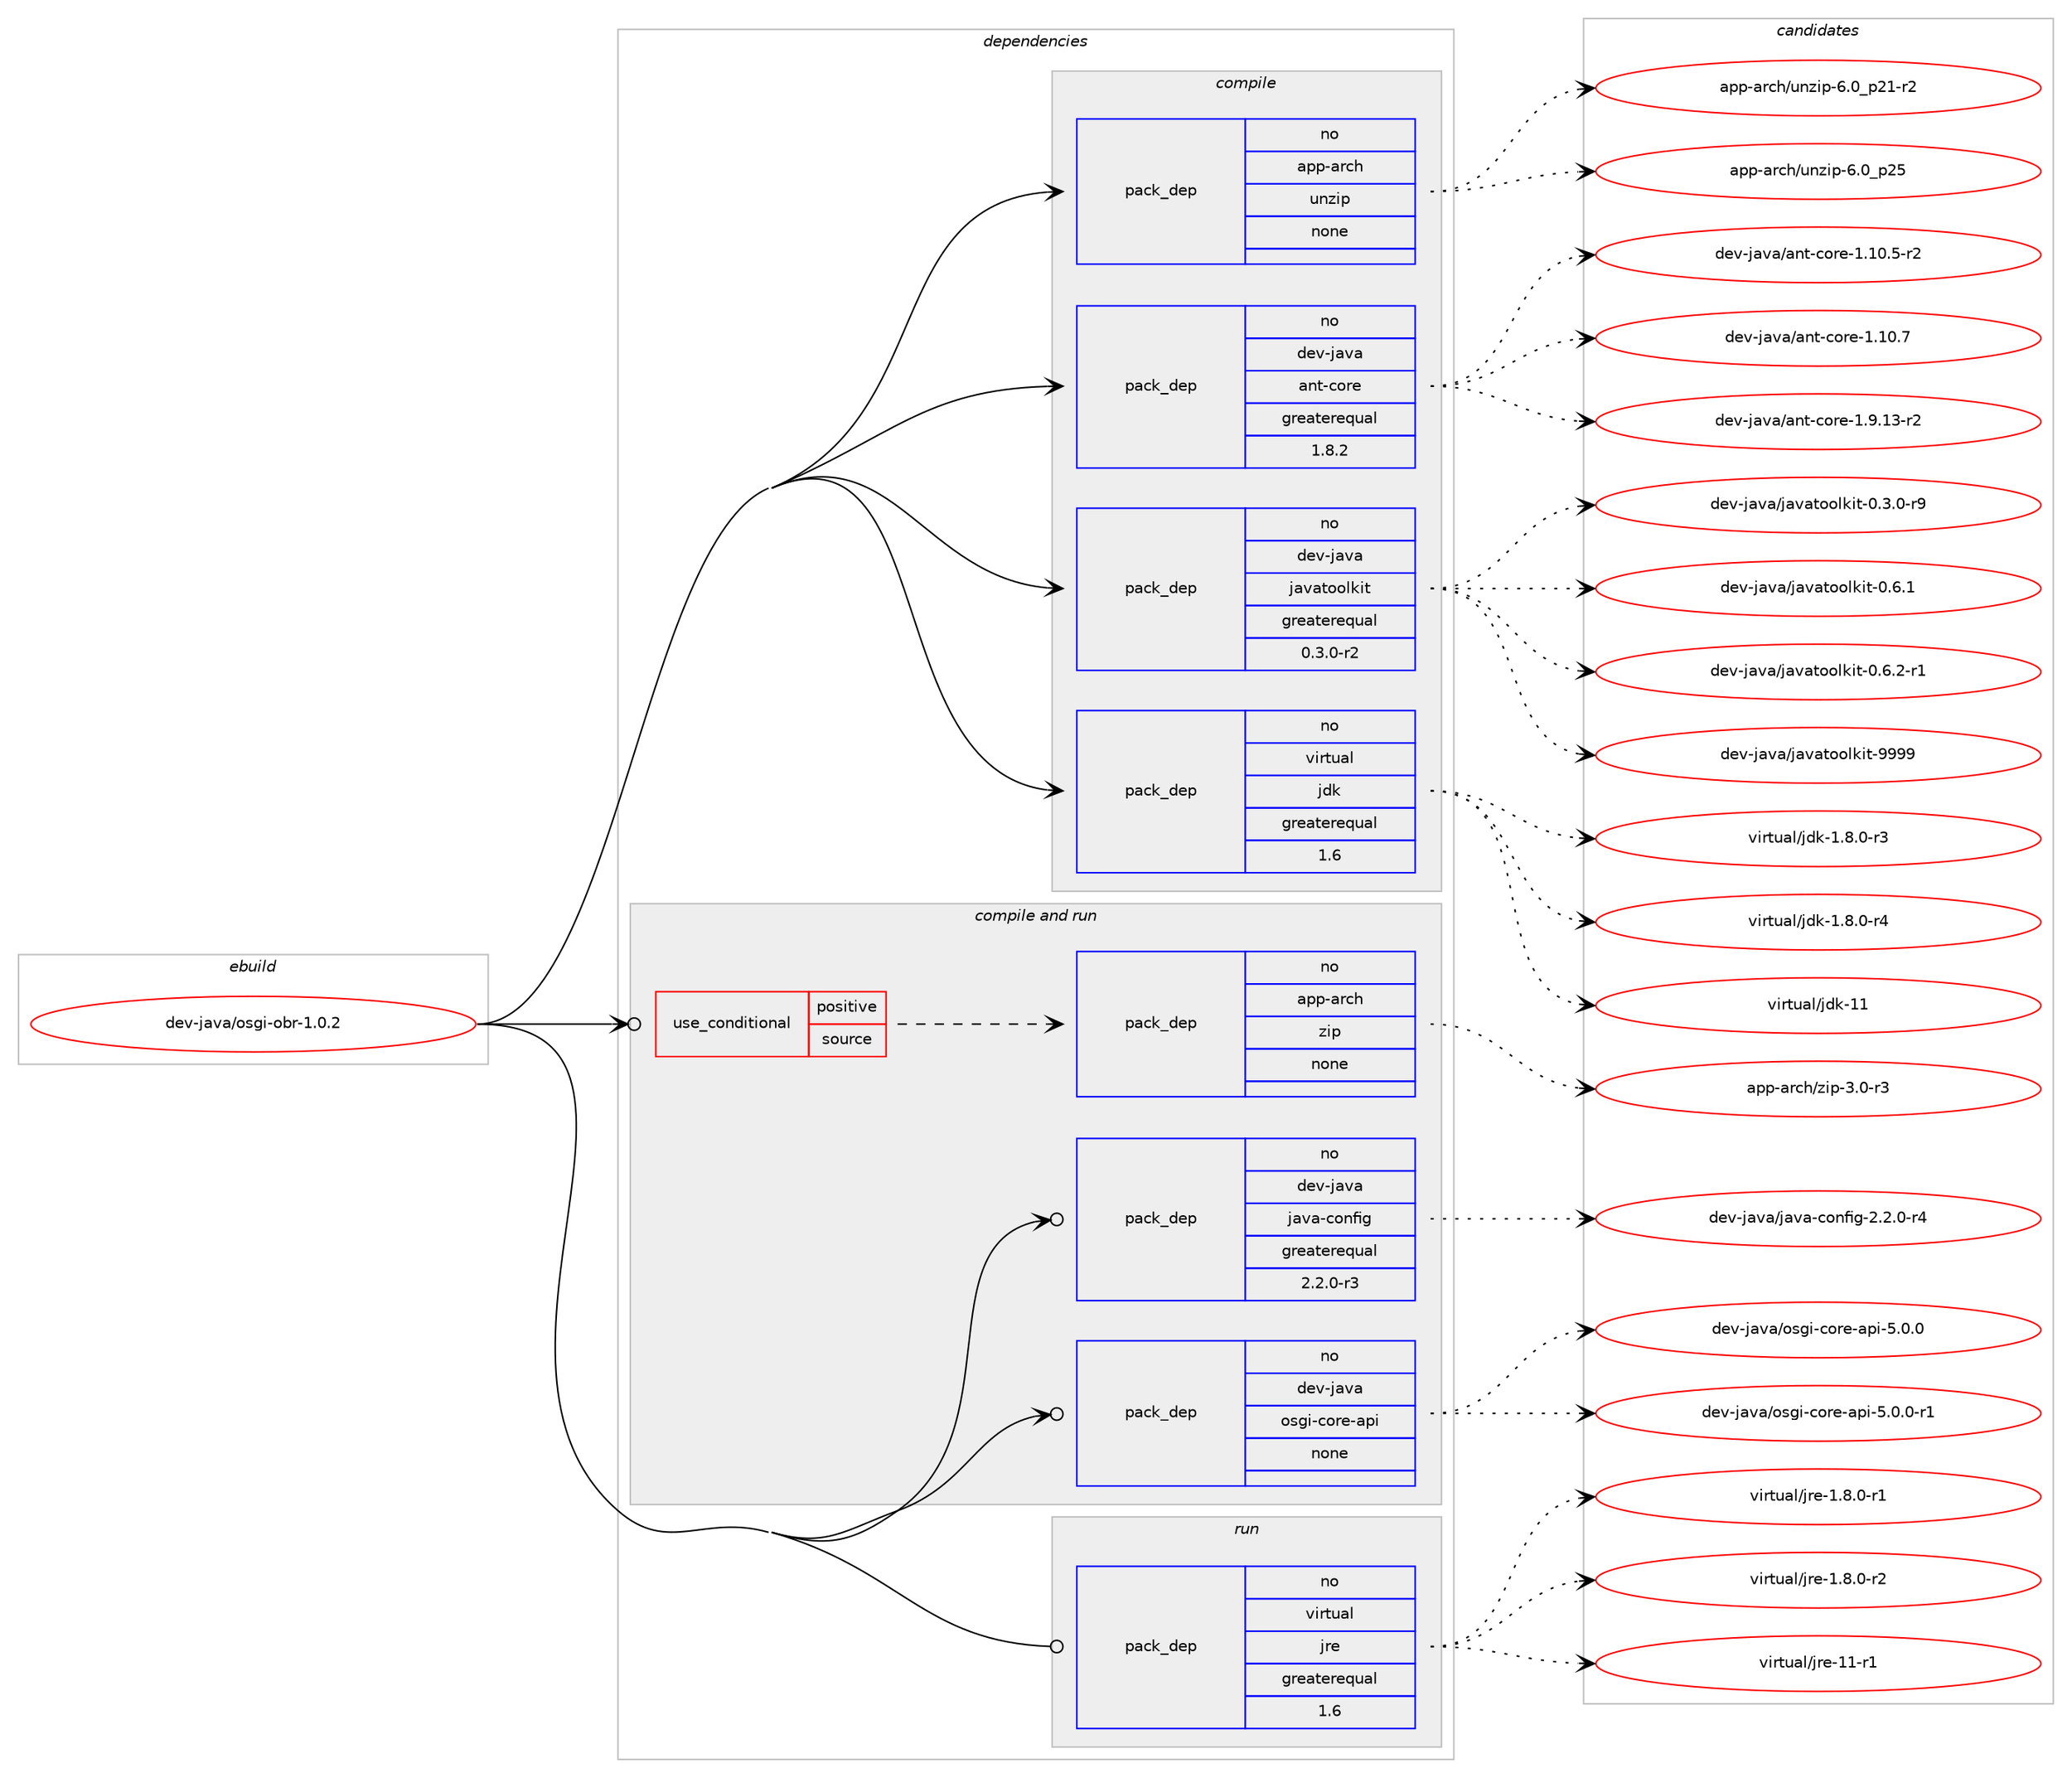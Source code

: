 digraph prolog {

# *************
# Graph options
# *************

newrank=true;
concentrate=true;
compound=true;
graph [rankdir=LR,fontname=Helvetica,fontsize=10,ranksep=1.5];#, ranksep=2.5, nodesep=0.2];
edge  [arrowhead=vee];
node  [fontname=Helvetica,fontsize=10];

# **********
# The ebuild
# **********

subgraph cluster_leftcol {
color=gray;
rank=same;
label=<<i>ebuild</i>>;
id [label="dev-java/osgi-obr-1.0.2", color=red, width=4, href="../dev-java/osgi-obr-1.0.2.svg"];
}

# ****************
# The dependencies
# ****************

subgraph cluster_midcol {
color=gray;
label=<<i>dependencies</i>>;
subgraph cluster_compile {
fillcolor="#eeeeee";
style=filled;
label=<<i>compile</i>>;
subgraph pack415415 {
dependency555947 [label=<<TABLE BORDER="0" CELLBORDER="1" CELLSPACING="0" CELLPADDING="4" WIDTH="220"><TR><TD ROWSPAN="6" CELLPADDING="30">pack_dep</TD></TR><TR><TD WIDTH="110">no</TD></TR><TR><TD>app-arch</TD></TR><TR><TD>unzip</TD></TR><TR><TD>none</TD></TR><TR><TD></TD></TR></TABLE>>, shape=none, color=blue];
}
id:e -> dependency555947:w [weight=20,style="solid",arrowhead="vee"];
subgraph pack415416 {
dependency555948 [label=<<TABLE BORDER="0" CELLBORDER="1" CELLSPACING="0" CELLPADDING="4" WIDTH="220"><TR><TD ROWSPAN="6" CELLPADDING="30">pack_dep</TD></TR><TR><TD WIDTH="110">no</TD></TR><TR><TD>dev-java</TD></TR><TR><TD>ant-core</TD></TR><TR><TD>greaterequal</TD></TR><TR><TD>1.8.2</TD></TR></TABLE>>, shape=none, color=blue];
}
id:e -> dependency555948:w [weight=20,style="solid",arrowhead="vee"];
subgraph pack415417 {
dependency555949 [label=<<TABLE BORDER="0" CELLBORDER="1" CELLSPACING="0" CELLPADDING="4" WIDTH="220"><TR><TD ROWSPAN="6" CELLPADDING="30">pack_dep</TD></TR><TR><TD WIDTH="110">no</TD></TR><TR><TD>dev-java</TD></TR><TR><TD>javatoolkit</TD></TR><TR><TD>greaterequal</TD></TR><TR><TD>0.3.0-r2</TD></TR></TABLE>>, shape=none, color=blue];
}
id:e -> dependency555949:w [weight=20,style="solid",arrowhead="vee"];
subgraph pack415418 {
dependency555950 [label=<<TABLE BORDER="0" CELLBORDER="1" CELLSPACING="0" CELLPADDING="4" WIDTH="220"><TR><TD ROWSPAN="6" CELLPADDING="30">pack_dep</TD></TR><TR><TD WIDTH="110">no</TD></TR><TR><TD>virtual</TD></TR><TR><TD>jdk</TD></TR><TR><TD>greaterequal</TD></TR><TR><TD>1.6</TD></TR></TABLE>>, shape=none, color=blue];
}
id:e -> dependency555950:w [weight=20,style="solid",arrowhead="vee"];
}
subgraph cluster_compileandrun {
fillcolor="#eeeeee";
style=filled;
label=<<i>compile and run</i>>;
subgraph cond129342 {
dependency555951 [label=<<TABLE BORDER="0" CELLBORDER="1" CELLSPACING="0" CELLPADDING="4"><TR><TD ROWSPAN="3" CELLPADDING="10">use_conditional</TD></TR><TR><TD>positive</TD></TR><TR><TD>source</TD></TR></TABLE>>, shape=none, color=red];
subgraph pack415419 {
dependency555952 [label=<<TABLE BORDER="0" CELLBORDER="1" CELLSPACING="0" CELLPADDING="4" WIDTH="220"><TR><TD ROWSPAN="6" CELLPADDING="30">pack_dep</TD></TR><TR><TD WIDTH="110">no</TD></TR><TR><TD>app-arch</TD></TR><TR><TD>zip</TD></TR><TR><TD>none</TD></TR><TR><TD></TD></TR></TABLE>>, shape=none, color=blue];
}
dependency555951:e -> dependency555952:w [weight=20,style="dashed",arrowhead="vee"];
}
id:e -> dependency555951:w [weight=20,style="solid",arrowhead="odotvee"];
subgraph pack415420 {
dependency555953 [label=<<TABLE BORDER="0" CELLBORDER="1" CELLSPACING="0" CELLPADDING="4" WIDTH="220"><TR><TD ROWSPAN="6" CELLPADDING="30">pack_dep</TD></TR><TR><TD WIDTH="110">no</TD></TR><TR><TD>dev-java</TD></TR><TR><TD>java-config</TD></TR><TR><TD>greaterequal</TD></TR><TR><TD>2.2.0-r3</TD></TR></TABLE>>, shape=none, color=blue];
}
id:e -> dependency555953:w [weight=20,style="solid",arrowhead="odotvee"];
subgraph pack415421 {
dependency555954 [label=<<TABLE BORDER="0" CELLBORDER="1" CELLSPACING="0" CELLPADDING="4" WIDTH="220"><TR><TD ROWSPAN="6" CELLPADDING="30">pack_dep</TD></TR><TR><TD WIDTH="110">no</TD></TR><TR><TD>dev-java</TD></TR><TR><TD>osgi-core-api</TD></TR><TR><TD>none</TD></TR><TR><TD></TD></TR></TABLE>>, shape=none, color=blue];
}
id:e -> dependency555954:w [weight=20,style="solid",arrowhead="odotvee"];
}
subgraph cluster_run {
fillcolor="#eeeeee";
style=filled;
label=<<i>run</i>>;
subgraph pack415422 {
dependency555955 [label=<<TABLE BORDER="0" CELLBORDER="1" CELLSPACING="0" CELLPADDING="4" WIDTH="220"><TR><TD ROWSPAN="6" CELLPADDING="30">pack_dep</TD></TR><TR><TD WIDTH="110">no</TD></TR><TR><TD>virtual</TD></TR><TR><TD>jre</TD></TR><TR><TD>greaterequal</TD></TR><TR><TD>1.6</TD></TR></TABLE>>, shape=none, color=blue];
}
id:e -> dependency555955:w [weight=20,style="solid",arrowhead="odot"];
}
}

# **************
# The candidates
# **************

subgraph cluster_choices {
rank=same;
color=gray;
label=<<i>candidates</i>>;

subgraph choice415415 {
color=black;
nodesep=1;
choice9711211245971149910447117110122105112455446489511250494511450 [label="app-arch/unzip-6.0_p21-r2", color=red, width=4,href="../app-arch/unzip-6.0_p21-r2.svg"];
choice971121124597114991044711711012210511245544648951125053 [label="app-arch/unzip-6.0_p25", color=red, width=4,href="../app-arch/unzip-6.0_p25.svg"];
dependency555947:e -> choice9711211245971149910447117110122105112455446489511250494511450:w [style=dotted,weight="100"];
dependency555947:e -> choice971121124597114991044711711012210511245544648951125053:w [style=dotted,weight="100"];
}
subgraph choice415416 {
color=black;
nodesep=1;
choice10010111845106971189747971101164599111114101454946494846534511450 [label="dev-java/ant-core-1.10.5-r2", color=red, width=4,href="../dev-java/ant-core-1.10.5-r2.svg"];
choice1001011184510697118974797110116459911111410145494649484655 [label="dev-java/ant-core-1.10.7", color=red, width=4,href="../dev-java/ant-core-1.10.7.svg"];
choice10010111845106971189747971101164599111114101454946574649514511450 [label="dev-java/ant-core-1.9.13-r2", color=red, width=4,href="../dev-java/ant-core-1.9.13-r2.svg"];
dependency555948:e -> choice10010111845106971189747971101164599111114101454946494846534511450:w [style=dotted,weight="100"];
dependency555948:e -> choice1001011184510697118974797110116459911111410145494649484655:w [style=dotted,weight="100"];
dependency555948:e -> choice10010111845106971189747971101164599111114101454946574649514511450:w [style=dotted,weight="100"];
}
subgraph choice415417 {
color=black;
nodesep=1;
choice1001011184510697118974710697118971161111111081071051164548465146484511457 [label="dev-java/javatoolkit-0.3.0-r9", color=red, width=4,href="../dev-java/javatoolkit-0.3.0-r9.svg"];
choice100101118451069711897471069711897116111111108107105116454846544649 [label="dev-java/javatoolkit-0.6.1", color=red, width=4,href="../dev-java/javatoolkit-0.6.1.svg"];
choice1001011184510697118974710697118971161111111081071051164548465446504511449 [label="dev-java/javatoolkit-0.6.2-r1", color=red, width=4,href="../dev-java/javatoolkit-0.6.2-r1.svg"];
choice1001011184510697118974710697118971161111111081071051164557575757 [label="dev-java/javatoolkit-9999", color=red, width=4,href="../dev-java/javatoolkit-9999.svg"];
dependency555949:e -> choice1001011184510697118974710697118971161111111081071051164548465146484511457:w [style=dotted,weight="100"];
dependency555949:e -> choice100101118451069711897471069711897116111111108107105116454846544649:w [style=dotted,weight="100"];
dependency555949:e -> choice1001011184510697118974710697118971161111111081071051164548465446504511449:w [style=dotted,weight="100"];
dependency555949:e -> choice1001011184510697118974710697118971161111111081071051164557575757:w [style=dotted,weight="100"];
}
subgraph choice415418 {
color=black;
nodesep=1;
choice11810511411611797108471061001074549465646484511451 [label="virtual/jdk-1.8.0-r3", color=red, width=4,href="../virtual/jdk-1.8.0-r3.svg"];
choice11810511411611797108471061001074549465646484511452 [label="virtual/jdk-1.8.0-r4", color=red, width=4,href="../virtual/jdk-1.8.0-r4.svg"];
choice1181051141161179710847106100107454949 [label="virtual/jdk-11", color=red, width=4,href="../virtual/jdk-11.svg"];
dependency555950:e -> choice11810511411611797108471061001074549465646484511451:w [style=dotted,weight="100"];
dependency555950:e -> choice11810511411611797108471061001074549465646484511452:w [style=dotted,weight="100"];
dependency555950:e -> choice1181051141161179710847106100107454949:w [style=dotted,weight="100"];
}
subgraph choice415419 {
color=black;
nodesep=1;
choice9711211245971149910447122105112455146484511451 [label="app-arch/zip-3.0-r3", color=red, width=4,href="../app-arch/zip-3.0-r3.svg"];
dependency555952:e -> choice9711211245971149910447122105112455146484511451:w [style=dotted,weight="100"];
}
subgraph choice415420 {
color=black;
nodesep=1;
choice10010111845106971189747106971189745991111101021051034550465046484511452 [label="dev-java/java-config-2.2.0-r4", color=red, width=4,href="../dev-java/java-config-2.2.0-r4.svg"];
dependency555953:e -> choice10010111845106971189747106971189745991111101021051034550465046484511452:w [style=dotted,weight="100"];
}
subgraph choice415421 {
color=black;
nodesep=1;
choice1001011184510697118974711111510310545991111141014597112105455346484648 [label="dev-java/osgi-core-api-5.0.0", color=red, width=4,href="../dev-java/osgi-core-api-5.0.0.svg"];
choice10010111845106971189747111115103105459911111410145971121054553464846484511449 [label="dev-java/osgi-core-api-5.0.0-r1", color=red, width=4,href="../dev-java/osgi-core-api-5.0.0-r1.svg"];
dependency555954:e -> choice1001011184510697118974711111510310545991111141014597112105455346484648:w [style=dotted,weight="100"];
dependency555954:e -> choice10010111845106971189747111115103105459911111410145971121054553464846484511449:w [style=dotted,weight="100"];
}
subgraph choice415422 {
color=black;
nodesep=1;
choice11810511411611797108471061141014549465646484511449 [label="virtual/jre-1.8.0-r1", color=red, width=4,href="../virtual/jre-1.8.0-r1.svg"];
choice11810511411611797108471061141014549465646484511450 [label="virtual/jre-1.8.0-r2", color=red, width=4,href="../virtual/jre-1.8.0-r2.svg"];
choice11810511411611797108471061141014549494511449 [label="virtual/jre-11-r1", color=red, width=4,href="../virtual/jre-11-r1.svg"];
dependency555955:e -> choice11810511411611797108471061141014549465646484511449:w [style=dotted,weight="100"];
dependency555955:e -> choice11810511411611797108471061141014549465646484511450:w [style=dotted,weight="100"];
dependency555955:e -> choice11810511411611797108471061141014549494511449:w [style=dotted,weight="100"];
}
}

}
